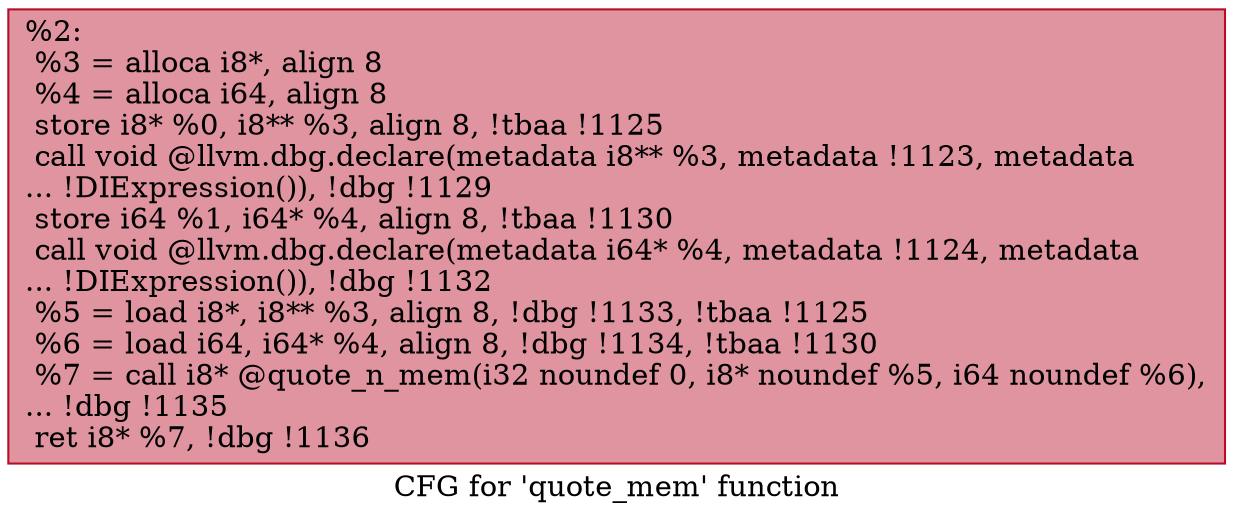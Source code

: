 digraph "CFG for 'quote_mem' function" {
	label="CFG for 'quote_mem' function";

	Node0x1836490 [shape=record,color="#b70d28ff", style=filled, fillcolor="#b70d2870",label="{%2:\l  %3 = alloca i8*, align 8\l  %4 = alloca i64, align 8\l  store i8* %0, i8** %3, align 8, !tbaa !1125\l  call void @llvm.dbg.declare(metadata i8** %3, metadata !1123, metadata\l... !DIExpression()), !dbg !1129\l  store i64 %1, i64* %4, align 8, !tbaa !1130\l  call void @llvm.dbg.declare(metadata i64* %4, metadata !1124, metadata\l... !DIExpression()), !dbg !1132\l  %5 = load i8*, i8** %3, align 8, !dbg !1133, !tbaa !1125\l  %6 = load i64, i64* %4, align 8, !dbg !1134, !tbaa !1130\l  %7 = call i8* @quote_n_mem(i32 noundef 0, i8* noundef %5, i64 noundef %6),\l... !dbg !1135\l  ret i8* %7, !dbg !1136\l}"];
}
